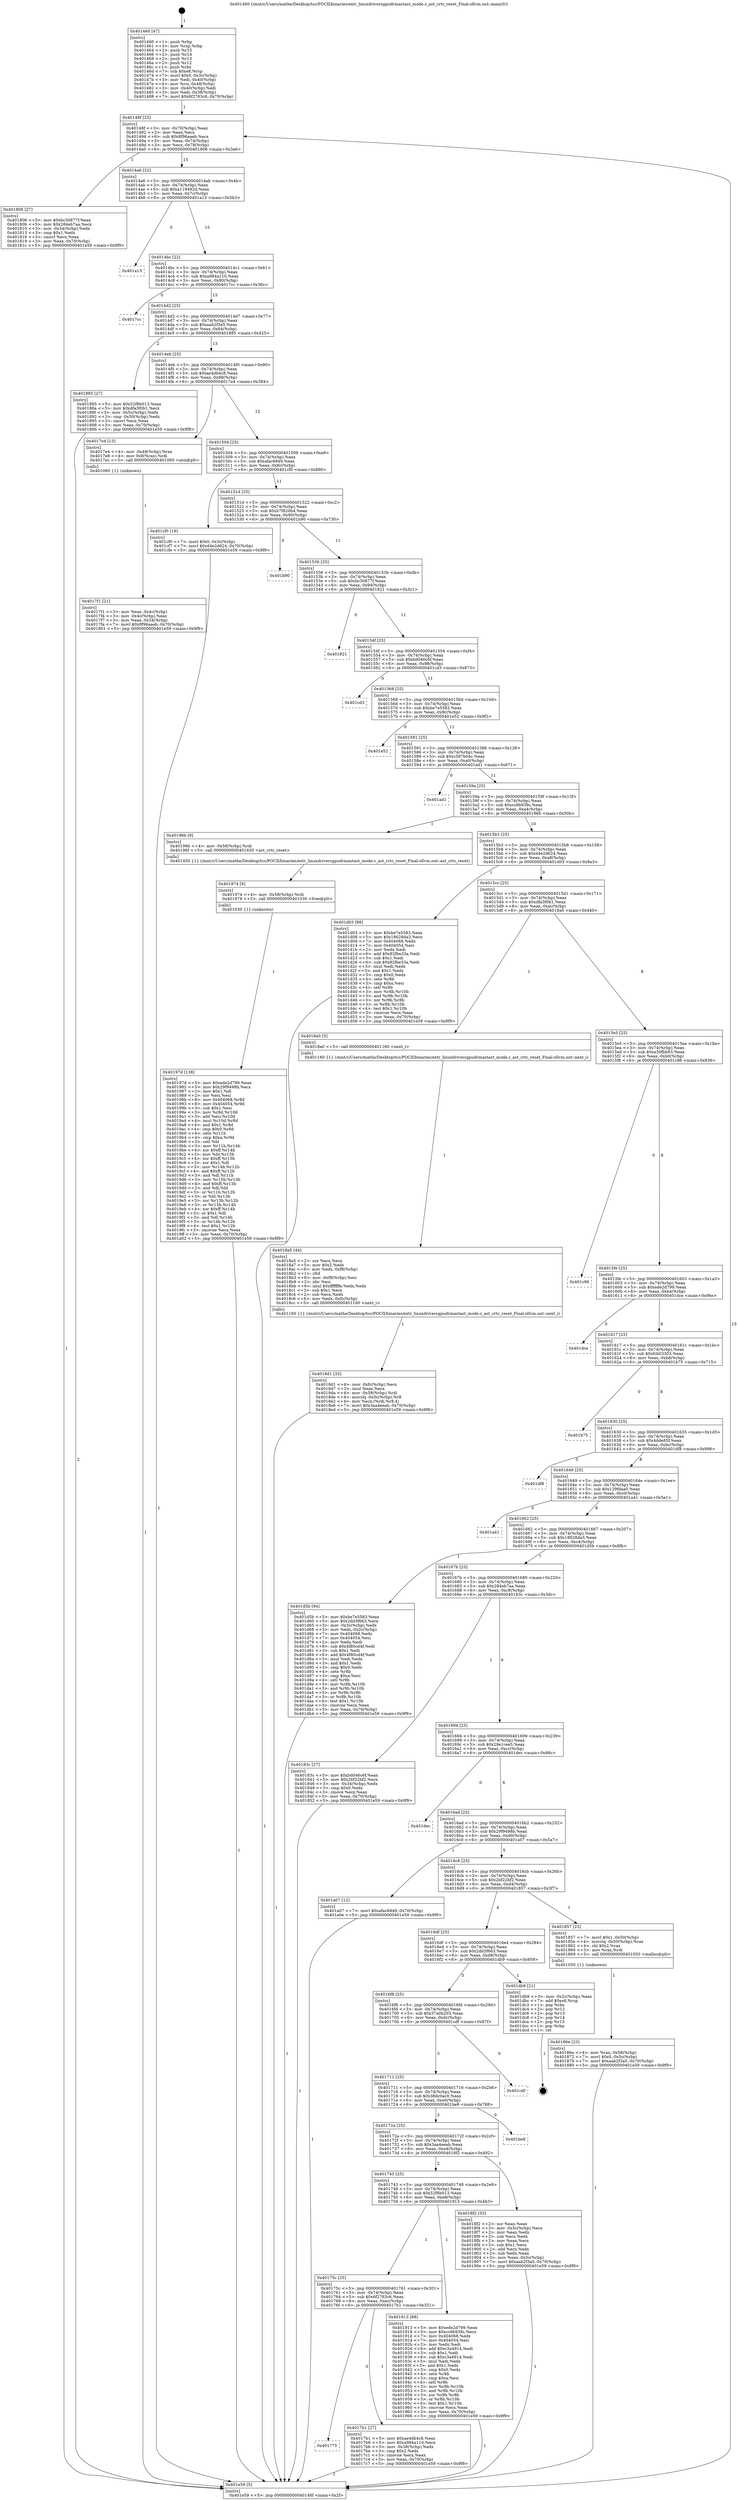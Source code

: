 digraph "0x401460" {
  label = "0x401460 (/mnt/c/Users/mathe/Desktop/tcc/POCII/binaries/extr_linuxdriversgpudrmastast_mode.c_ast_crtc_reset_Final-ollvm.out::main(0))"
  labelloc = "t"
  node[shape=record]

  Entry [label="",width=0.3,height=0.3,shape=circle,fillcolor=black,style=filled]
  "0x40148f" [label="{
     0x40148f [23]\l
     | [instrs]\l
     &nbsp;&nbsp;0x40148f \<+3\>: mov -0x70(%rbp),%eax\l
     &nbsp;&nbsp;0x401492 \<+2\>: mov %eax,%ecx\l
     &nbsp;&nbsp;0x401494 \<+6\>: sub $0x8f96aaeb,%ecx\l
     &nbsp;&nbsp;0x40149a \<+3\>: mov %eax,-0x74(%rbp)\l
     &nbsp;&nbsp;0x40149d \<+3\>: mov %ecx,-0x78(%rbp)\l
     &nbsp;&nbsp;0x4014a0 \<+6\>: je 0000000000401806 \<main+0x3a6\>\l
  }"]
  "0x401806" [label="{
     0x401806 [27]\l
     | [instrs]\l
     &nbsp;&nbsp;0x401806 \<+5\>: mov $0xbc30877f,%eax\l
     &nbsp;&nbsp;0x40180b \<+5\>: mov $0x284eb7aa,%ecx\l
     &nbsp;&nbsp;0x401810 \<+3\>: mov -0x34(%rbp),%edx\l
     &nbsp;&nbsp;0x401813 \<+3\>: cmp $0x1,%edx\l
     &nbsp;&nbsp;0x401816 \<+3\>: cmovl %ecx,%eax\l
     &nbsp;&nbsp;0x401819 \<+3\>: mov %eax,-0x70(%rbp)\l
     &nbsp;&nbsp;0x40181c \<+5\>: jmp 0000000000401e59 \<main+0x9f9\>\l
  }"]
  "0x4014a6" [label="{
     0x4014a6 [22]\l
     | [instrs]\l
     &nbsp;&nbsp;0x4014a6 \<+5\>: jmp 00000000004014ab \<main+0x4b\>\l
     &nbsp;&nbsp;0x4014ab \<+3\>: mov -0x74(%rbp),%eax\l
     &nbsp;&nbsp;0x4014ae \<+5\>: sub $0xa119492d,%eax\l
     &nbsp;&nbsp;0x4014b3 \<+3\>: mov %eax,-0x7c(%rbp)\l
     &nbsp;&nbsp;0x4014b6 \<+6\>: je 0000000000401a13 \<main+0x5b3\>\l
  }"]
  Exit [label="",width=0.3,height=0.3,shape=circle,fillcolor=black,style=filled,peripheries=2]
  "0x401a13" [label="{
     0x401a13\l
  }", style=dashed]
  "0x4014bc" [label="{
     0x4014bc [22]\l
     | [instrs]\l
     &nbsp;&nbsp;0x4014bc \<+5\>: jmp 00000000004014c1 \<main+0x61\>\l
     &nbsp;&nbsp;0x4014c1 \<+3\>: mov -0x74(%rbp),%eax\l
     &nbsp;&nbsp;0x4014c4 \<+5\>: sub $0xa984a110,%eax\l
     &nbsp;&nbsp;0x4014c9 \<+3\>: mov %eax,-0x80(%rbp)\l
     &nbsp;&nbsp;0x4014cc \<+6\>: je 00000000004017cc \<main+0x36c\>\l
  }"]
  "0x40197d" [label="{
     0x40197d [138]\l
     | [instrs]\l
     &nbsp;&nbsp;0x40197d \<+5\>: mov $0xede2d799,%eax\l
     &nbsp;&nbsp;0x401982 \<+5\>: mov $0x29f9498b,%ecx\l
     &nbsp;&nbsp;0x401987 \<+2\>: mov $0x1,%dl\l
     &nbsp;&nbsp;0x401989 \<+2\>: xor %esi,%esi\l
     &nbsp;&nbsp;0x40198b \<+8\>: mov 0x404068,%r8d\l
     &nbsp;&nbsp;0x401993 \<+8\>: mov 0x404054,%r9d\l
     &nbsp;&nbsp;0x40199b \<+3\>: sub $0x1,%esi\l
     &nbsp;&nbsp;0x40199e \<+3\>: mov %r8d,%r10d\l
     &nbsp;&nbsp;0x4019a1 \<+3\>: add %esi,%r10d\l
     &nbsp;&nbsp;0x4019a4 \<+4\>: imul %r10d,%r8d\l
     &nbsp;&nbsp;0x4019a8 \<+4\>: and $0x1,%r8d\l
     &nbsp;&nbsp;0x4019ac \<+4\>: cmp $0x0,%r8d\l
     &nbsp;&nbsp;0x4019b0 \<+4\>: sete %r11b\l
     &nbsp;&nbsp;0x4019b4 \<+4\>: cmp $0xa,%r9d\l
     &nbsp;&nbsp;0x4019b8 \<+3\>: setl %bl\l
     &nbsp;&nbsp;0x4019bb \<+3\>: mov %r11b,%r14b\l
     &nbsp;&nbsp;0x4019be \<+4\>: xor $0xff,%r14b\l
     &nbsp;&nbsp;0x4019c2 \<+3\>: mov %bl,%r15b\l
     &nbsp;&nbsp;0x4019c5 \<+4\>: xor $0xff,%r15b\l
     &nbsp;&nbsp;0x4019c9 \<+3\>: xor $0x1,%dl\l
     &nbsp;&nbsp;0x4019cc \<+3\>: mov %r14b,%r12b\l
     &nbsp;&nbsp;0x4019cf \<+4\>: and $0xff,%r12b\l
     &nbsp;&nbsp;0x4019d3 \<+3\>: and %dl,%r11b\l
     &nbsp;&nbsp;0x4019d6 \<+3\>: mov %r15b,%r13b\l
     &nbsp;&nbsp;0x4019d9 \<+4\>: and $0xff,%r13b\l
     &nbsp;&nbsp;0x4019dd \<+2\>: and %dl,%bl\l
     &nbsp;&nbsp;0x4019df \<+3\>: or %r11b,%r12b\l
     &nbsp;&nbsp;0x4019e2 \<+3\>: or %bl,%r13b\l
     &nbsp;&nbsp;0x4019e5 \<+3\>: xor %r13b,%r12b\l
     &nbsp;&nbsp;0x4019e8 \<+3\>: or %r15b,%r14b\l
     &nbsp;&nbsp;0x4019eb \<+4\>: xor $0xff,%r14b\l
     &nbsp;&nbsp;0x4019ef \<+3\>: or $0x1,%dl\l
     &nbsp;&nbsp;0x4019f2 \<+3\>: and %dl,%r14b\l
     &nbsp;&nbsp;0x4019f5 \<+3\>: or %r14b,%r12b\l
     &nbsp;&nbsp;0x4019f8 \<+4\>: test $0x1,%r12b\l
     &nbsp;&nbsp;0x4019fc \<+3\>: cmovne %ecx,%eax\l
     &nbsp;&nbsp;0x4019ff \<+3\>: mov %eax,-0x70(%rbp)\l
     &nbsp;&nbsp;0x401a02 \<+5\>: jmp 0000000000401e59 \<main+0x9f9\>\l
  }"]
  "0x4017cc" [label="{
     0x4017cc\l
  }", style=dashed]
  "0x4014d2" [label="{
     0x4014d2 [25]\l
     | [instrs]\l
     &nbsp;&nbsp;0x4014d2 \<+5\>: jmp 00000000004014d7 \<main+0x77\>\l
     &nbsp;&nbsp;0x4014d7 \<+3\>: mov -0x74(%rbp),%eax\l
     &nbsp;&nbsp;0x4014da \<+5\>: sub $0xaab2f3a5,%eax\l
     &nbsp;&nbsp;0x4014df \<+6\>: mov %eax,-0x84(%rbp)\l
     &nbsp;&nbsp;0x4014e5 \<+6\>: je 0000000000401885 \<main+0x425\>\l
  }"]
  "0x401974" [label="{
     0x401974 [9]\l
     | [instrs]\l
     &nbsp;&nbsp;0x401974 \<+4\>: mov -0x58(%rbp),%rdi\l
     &nbsp;&nbsp;0x401978 \<+5\>: call 0000000000401030 \<free@plt\>\l
     | [calls]\l
     &nbsp;&nbsp;0x401030 \{1\} (unknown)\l
  }"]
  "0x401885" [label="{
     0x401885 [27]\l
     | [instrs]\l
     &nbsp;&nbsp;0x401885 \<+5\>: mov $0x52f8b013,%eax\l
     &nbsp;&nbsp;0x40188a \<+5\>: mov $0xdfa3f0b1,%ecx\l
     &nbsp;&nbsp;0x40188f \<+3\>: mov -0x5c(%rbp),%edx\l
     &nbsp;&nbsp;0x401892 \<+3\>: cmp -0x50(%rbp),%edx\l
     &nbsp;&nbsp;0x401895 \<+3\>: cmovl %ecx,%eax\l
     &nbsp;&nbsp;0x401898 \<+3\>: mov %eax,-0x70(%rbp)\l
     &nbsp;&nbsp;0x40189b \<+5\>: jmp 0000000000401e59 \<main+0x9f9\>\l
  }"]
  "0x4014eb" [label="{
     0x4014eb [25]\l
     | [instrs]\l
     &nbsp;&nbsp;0x4014eb \<+5\>: jmp 00000000004014f0 \<main+0x90\>\l
     &nbsp;&nbsp;0x4014f0 \<+3\>: mov -0x74(%rbp),%eax\l
     &nbsp;&nbsp;0x4014f3 \<+5\>: sub $0xae4db4c8,%eax\l
     &nbsp;&nbsp;0x4014f8 \<+6\>: mov %eax,-0x88(%rbp)\l
     &nbsp;&nbsp;0x4014fe \<+6\>: je 00000000004017e4 \<main+0x384\>\l
  }"]
  "0x4018d1" [label="{
     0x4018d1 [33]\l
     | [instrs]\l
     &nbsp;&nbsp;0x4018d1 \<+6\>: mov -0xfc(%rbp),%ecx\l
     &nbsp;&nbsp;0x4018d7 \<+3\>: imul %eax,%ecx\l
     &nbsp;&nbsp;0x4018da \<+4\>: mov -0x58(%rbp),%rdi\l
     &nbsp;&nbsp;0x4018de \<+4\>: movslq -0x5c(%rbp),%r8\l
     &nbsp;&nbsp;0x4018e2 \<+4\>: mov %ecx,(%rdi,%r8,4)\l
     &nbsp;&nbsp;0x4018e6 \<+7\>: movl $0x3aa4eeab,-0x70(%rbp)\l
     &nbsp;&nbsp;0x4018ed \<+5\>: jmp 0000000000401e59 \<main+0x9f9\>\l
  }"]
  "0x4017e4" [label="{
     0x4017e4 [13]\l
     | [instrs]\l
     &nbsp;&nbsp;0x4017e4 \<+4\>: mov -0x48(%rbp),%rax\l
     &nbsp;&nbsp;0x4017e8 \<+4\>: mov 0x8(%rax),%rdi\l
     &nbsp;&nbsp;0x4017ec \<+5\>: call 0000000000401060 \<atoi@plt\>\l
     | [calls]\l
     &nbsp;&nbsp;0x401060 \{1\} (unknown)\l
  }"]
  "0x401504" [label="{
     0x401504 [25]\l
     | [instrs]\l
     &nbsp;&nbsp;0x401504 \<+5\>: jmp 0000000000401509 \<main+0xa9\>\l
     &nbsp;&nbsp;0x401509 \<+3\>: mov -0x74(%rbp),%eax\l
     &nbsp;&nbsp;0x40150c \<+5\>: sub $0xafac6849,%eax\l
     &nbsp;&nbsp;0x401511 \<+6\>: mov %eax,-0x8c(%rbp)\l
     &nbsp;&nbsp;0x401517 \<+6\>: je 0000000000401cf0 \<main+0x890\>\l
  }"]
  "0x4018a5" [label="{
     0x4018a5 [44]\l
     | [instrs]\l
     &nbsp;&nbsp;0x4018a5 \<+2\>: xor %ecx,%ecx\l
     &nbsp;&nbsp;0x4018a7 \<+5\>: mov $0x2,%edx\l
     &nbsp;&nbsp;0x4018ac \<+6\>: mov %edx,-0xf8(%rbp)\l
     &nbsp;&nbsp;0x4018b2 \<+1\>: cltd\l
     &nbsp;&nbsp;0x4018b3 \<+6\>: mov -0xf8(%rbp),%esi\l
     &nbsp;&nbsp;0x4018b9 \<+2\>: idiv %esi\l
     &nbsp;&nbsp;0x4018bb \<+6\>: imul $0xfffffffe,%edx,%edx\l
     &nbsp;&nbsp;0x4018c1 \<+3\>: sub $0x1,%ecx\l
     &nbsp;&nbsp;0x4018c4 \<+2\>: sub %ecx,%edx\l
     &nbsp;&nbsp;0x4018c6 \<+6\>: mov %edx,-0xfc(%rbp)\l
     &nbsp;&nbsp;0x4018cc \<+5\>: call 0000000000401160 \<next_i\>\l
     | [calls]\l
     &nbsp;&nbsp;0x401160 \{1\} (/mnt/c/Users/mathe/Desktop/tcc/POCII/binaries/extr_linuxdriversgpudrmastast_mode.c_ast_crtc_reset_Final-ollvm.out::next_i)\l
  }"]
  "0x401cf0" [label="{
     0x401cf0 [19]\l
     | [instrs]\l
     &nbsp;&nbsp;0x401cf0 \<+7\>: movl $0x0,-0x3c(%rbp)\l
     &nbsp;&nbsp;0x401cf7 \<+7\>: movl $0xd4e2d624,-0x70(%rbp)\l
     &nbsp;&nbsp;0x401cfe \<+5\>: jmp 0000000000401e59 \<main+0x9f9\>\l
  }"]
  "0x40151d" [label="{
     0x40151d [25]\l
     | [instrs]\l
     &nbsp;&nbsp;0x40151d \<+5\>: jmp 0000000000401522 \<main+0xc2\>\l
     &nbsp;&nbsp;0x401522 \<+3\>: mov -0x74(%rbp),%eax\l
     &nbsp;&nbsp;0x401525 \<+5\>: sub $0xb7f820b4,%eax\l
     &nbsp;&nbsp;0x40152a \<+6\>: mov %eax,-0x90(%rbp)\l
     &nbsp;&nbsp;0x401530 \<+6\>: je 0000000000401b90 \<main+0x730\>\l
  }"]
  "0x40186e" [label="{
     0x40186e [23]\l
     | [instrs]\l
     &nbsp;&nbsp;0x40186e \<+4\>: mov %rax,-0x58(%rbp)\l
     &nbsp;&nbsp;0x401872 \<+7\>: movl $0x0,-0x5c(%rbp)\l
     &nbsp;&nbsp;0x401879 \<+7\>: movl $0xaab2f3a5,-0x70(%rbp)\l
     &nbsp;&nbsp;0x401880 \<+5\>: jmp 0000000000401e59 \<main+0x9f9\>\l
  }"]
  "0x401b90" [label="{
     0x401b90\l
  }", style=dashed]
  "0x401536" [label="{
     0x401536 [25]\l
     | [instrs]\l
     &nbsp;&nbsp;0x401536 \<+5\>: jmp 000000000040153b \<main+0xdb\>\l
     &nbsp;&nbsp;0x40153b \<+3\>: mov -0x74(%rbp),%eax\l
     &nbsp;&nbsp;0x40153e \<+5\>: sub $0xbc30877f,%eax\l
     &nbsp;&nbsp;0x401543 \<+6\>: mov %eax,-0x94(%rbp)\l
     &nbsp;&nbsp;0x401549 \<+6\>: je 0000000000401821 \<main+0x3c1\>\l
  }"]
  "0x4017f1" [label="{
     0x4017f1 [21]\l
     | [instrs]\l
     &nbsp;&nbsp;0x4017f1 \<+3\>: mov %eax,-0x4c(%rbp)\l
     &nbsp;&nbsp;0x4017f4 \<+3\>: mov -0x4c(%rbp),%eax\l
     &nbsp;&nbsp;0x4017f7 \<+3\>: mov %eax,-0x34(%rbp)\l
     &nbsp;&nbsp;0x4017fa \<+7\>: movl $0x8f96aaeb,-0x70(%rbp)\l
     &nbsp;&nbsp;0x401801 \<+5\>: jmp 0000000000401e59 \<main+0x9f9\>\l
  }"]
  "0x401821" [label="{
     0x401821\l
  }", style=dashed]
  "0x40154f" [label="{
     0x40154f [25]\l
     | [instrs]\l
     &nbsp;&nbsp;0x40154f \<+5\>: jmp 0000000000401554 \<main+0xf4\>\l
     &nbsp;&nbsp;0x401554 \<+3\>: mov -0x74(%rbp),%eax\l
     &nbsp;&nbsp;0x401557 \<+5\>: sub $0xbd046c6f,%eax\l
     &nbsp;&nbsp;0x40155c \<+6\>: mov %eax,-0x98(%rbp)\l
     &nbsp;&nbsp;0x401562 \<+6\>: je 0000000000401cd3 \<main+0x873\>\l
  }"]
  "0x401460" [label="{
     0x401460 [47]\l
     | [instrs]\l
     &nbsp;&nbsp;0x401460 \<+1\>: push %rbp\l
     &nbsp;&nbsp;0x401461 \<+3\>: mov %rsp,%rbp\l
     &nbsp;&nbsp;0x401464 \<+2\>: push %r15\l
     &nbsp;&nbsp;0x401466 \<+2\>: push %r14\l
     &nbsp;&nbsp;0x401468 \<+2\>: push %r13\l
     &nbsp;&nbsp;0x40146a \<+2\>: push %r12\l
     &nbsp;&nbsp;0x40146c \<+1\>: push %rbx\l
     &nbsp;&nbsp;0x40146d \<+7\>: sub $0xe8,%rsp\l
     &nbsp;&nbsp;0x401474 \<+7\>: movl $0x0,-0x3c(%rbp)\l
     &nbsp;&nbsp;0x40147b \<+3\>: mov %edi,-0x40(%rbp)\l
     &nbsp;&nbsp;0x40147e \<+4\>: mov %rsi,-0x48(%rbp)\l
     &nbsp;&nbsp;0x401482 \<+3\>: mov -0x40(%rbp),%edi\l
     &nbsp;&nbsp;0x401485 \<+3\>: mov %edi,-0x38(%rbp)\l
     &nbsp;&nbsp;0x401488 \<+7\>: movl $0x6f2763c6,-0x70(%rbp)\l
  }"]
  "0x401cd3" [label="{
     0x401cd3\l
  }", style=dashed]
  "0x401568" [label="{
     0x401568 [25]\l
     | [instrs]\l
     &nbsp;&nbsp;0x401568 \<+5\>: jmp 000000000040156d \<main+0x10d\>\l
     &nbsp;&nbsp;0x40156d \<+3\>: mov -0x74(%rbp),%eax\l
     &nbsp;&nbsp;0x401570 \<+5\>: sub $0xbe7e5583,%eax\l
     &nbsp;&nbsp;0x401575 \<+6\>: mov %eax,-0x9c(%rbp)\l
     &nbsp;&nbsp;0x40157b \<+6\>: je 0000000000401e52 \<main+0x9f2\>\l
  }"]
  "0x401e59" [label="{
     0x401e59 [5]\l
     | [instrs]\l
     &nbsp;&nbsp;0x401e59 \<+5\>: jmp 000000000040148f \<main+0x2f\>\l
  }"]
  "0x401e52" [label="{
     0x401e52\l
  }", style=dashed]
  "0x401581" [label="{
     0x401581 [25]\l
     | [instrs]\l
     &nbsp;&nbsp;0x401581 \<+5\>: jmp 0000000000401586 \<main+0x126\>\l
     &nbsp;&nbsp;0x401586 \<+3\>: mov -0x74(%rbp),%eax\l
     &nbsp;&nbsp;0x401589 \<+5\>: sub $0xc597b04c,%eax\l
     &nbsp;&nbsp;0x40158e \<+6\>: mov %eax,-0xa0(%rbp)\l
     &nbsp;&nbsp;0x401594 \<+6\>: je 0000000000401ad1 \<main+0x671\>\l
  }"]
  "0x401775" [label="{
     0x401775\l
  }", style=dashed]
  "0x401ad1" [label="{
     0x401ad1\l
  }", style=dashed]
  "0x40159a" [label="{
     0x40159a [25]\l
     | [instrs]\l
     &nbsp;&nbsp;0x40159a \<+5\>: jmp 000000000040159f \<main+0x13f\>\l
     &nbsp;&nbsp;0x40159f \<+3\>: mov -0x74(%rbp),%eax\l
     &nbsp;&nbsp;0x4015a2 \<+5\>: sub $0xcc9b939c,%eax\l
     &nbsp;&nbsp;0x4015a7 \<+6\>: mov %eax,-0xa4(%rbp)\l
     &nbsp;&nbsp;0x4015ad \<+6\>: je 000000000040196b \<main+0x50b\>\l
  }"]
  "0x4017b1" [label="{
     0x4017b1 [27]\l
     | [instrs]\l
     &nbsp;&nbsp;0x4017b1 \<+5\>: mov $0xae4db4c8,%eax\l
     &nbsp;&nbsp;0x4017b6 \<+5\>: mov $0xa984a110,%ecx\l
     &nbsp;&nbsp;0x4017bb \<+3\>: mov -0x38(%rbp),%edx\l
     &nbsp;&nbsp;0x4017be \<+3\>: cmp $0x2,%edx\l
     &nbsp;&nbsp;0x4017c1 \<+3\>: cmovne %ecx,%eax\l
     &nbsp;&nbsp;0x4017c4 \<+3\>: mov %eax,-0x70(%rbp)\l
     &nbsp;&nbsp;0x4017c7 \<+5\>: jmp 0000000000401e59 \<main+0x9f9\>\l
  }"]
  "0x40196b" [label="{
     0x40196b [9]\l
     | [instrs]\l
     &nbsp;&nbsp;0x40196b \<+4\>: mov -0x58(%rbp),%rdi\l
     &nbsp;&nbsp;0x40196f \<+5\>: call 0000000000401450 \<ast_crtc_reset\>\l
     | [calls]\l
     &nbsp;&nbsp;0x401450 \{1\} (/mnt/c/Users/mathe/Desktop/tcc/POCII/binaries/extr_linuxdriversgpudrmastast_mode.c_ast_crtc_reset_Final-ollvm.out::ast_crtc_reset)\l
  }"]
  "0x4015b3" [label="{
     0x4015b3 [25]\l
     | [instrs]\l
     &nbsp;&nbsp;0x4015b3 \<+5\>: jmp 00000000004015b8 \<main+0x158\>\l
     &nbsp;&nbsp;0x4015b8 \<+3\>: mov -0x74(%rbp),%eax\l
     &nbsp;&nbsp;0x4015bb \<+5\>: sub $0xd4e2d624,%eax\l
     &nbsp;&nbsp;0x4015c0 \<+6\>: mov %eax,-0xa8(%rbp)\l
     &nbsp;&nbsp;0x4015c6 \<+6\>: je 0000000000401d03 \<main+0x8a3\>\l
  }"]
  "0x40175c" [label="{
     0x40175c [25]\l
     | [instrs]\l
     &nbsp;&nbsp;0x40175c \<+5\>: jmp 0000000000401761 \<main+0x301\>\l
     &nbsp;&nbsp;0x401761 \<+3\>: mov -0x74(%rbp),%eax\l
     &nbsp;&nbsp;0x401764 \<+5\>: sub $0x6f2763c6,%eax\l
     &nbsp;&nbsp;0x401769 \<+6\>: mov %eax,-0xec(%rbp)\l
     &nbsp;&nbsp;0x40176f \<+6\>: je 00000000004017b1 \<main+0x351\>\l
  }"]
  "0x401d03" [label="{
     0x401d03 [88]\l
     | [instrs]\l
     &nbsp;&nbsp;0x401d03 \<+5\>: mov $0xbe7e5583,%eax\l
     &nbsp;&nbsp;0x401d08 \<+5\>: mov $0x18628da3,%ecx\l
     &nbsp;&nbsp;0x401d0d \<+7\>: mov 0x404068,%edx\l
     &nbsp;&nbsp;0x401d14 \<+7\>: mov 0x404054,%esi\l
     &nbsp;&nbsp;0x401d1b \<+2\>: mov %edx,%edi\l
     &nbsp;&nbsp;0x401d1d \<+6\>: add $0x82fbe33a,%edi\l
     &nbsp;&nbsp;0x401d23 \<+3\>: sub $0x1,%edi\l
     &nbsp;&nbsp;0x401d26 \<+6\>: sub $0x82fbe33a,%edi\l
     &nbsp;&nbsp;0x401d2c \<+3\>: imul %edi,%edx\l
     &nbsp;&nbsp;0x401d2f \<+3\>: and $0x1,%edx\l
     &nbsp;&nbsp;0x401d32 \<+3\>: cmp $0x0,%edx\l
     &nbsp;&nbsp;0x401d35 \<+4\>: sete %r8b\l
     &nbsp;&nbsp;0x401d39 \<+3\>: cmp $0xa,%esi\l
     &nbsp;&nbsp;0x401d3c \<+4\>: setl %r9b\l
     &nbsp;&nbsp;0x401d40 \<+3\>: mov %r8b,%r10b\l
     &nbsp;&nbsp;0x401d43 \<+3\>: and %r9b,%r10b\l
     &nbsp;&nbsp;0x401d46 \<+3\>: xor %r9b,%r8b\l
     &nbsp;&nbsp;0x401d49 \<+3\>: or %r8b,%r10b\l
     &nbsp;&nbsp;0x401d4c \<+4\>: test $0x1,%r10b\l
     &nbsp;&nbsp;0x401d50 \<+3\>: cmovne %ecx,%eax\l
     &nbsp;&nbsp;0x401d53 \<+3\>: mov %eax,-0x70(%rbp)\l
     &nbsp;&nbsp;0x401d56 \<+5\>: jmp 0000000000401e59 \<main+0x9f9\>\l
  }"]
  "0x4015cc" [label="{
     0x4015cc [25]\l
     | [instrs]\l
     &nbsp;&nbsp;0x4015cc \<+5\>: jmp 00000000004015d1 \<main+0x171\>\l
     &nbsp;&nbsp;0x4015d1 \<+3\>: mov -0x74(%rbp),%eax\l
     &nbsp;&nbsp;0x4015d4 \<+5\>: sub $0xdfa3f0b1,%eax\l
     &nbsp;&nbsp;0x4015d9 \<+6\>: mov %eax,-0xac(%rbp)\l
     &nbsp;&nbsp;0x4015df \<+6\>: je 00000000004018a0 \<main+0x440\>\l
  }"]
  "0x401913" [label="{
     0x401913 [88]\l
     | [instrs]\l
     &nbsp;&nbsp;0x401913 \<+5\>: mov $0xede2d799,%eax\l
     &nbsp;&nbsp;0x401918 \<+5\>: mov $0xcc9b939c,%ecx\l
     &nbsp;&nbsp;0x40191d \<+7\>: mov 0x404068,%edx\l
     &nbsp;&nbsp;0x401924 \<+7\>: mov 0x404054,%esi\l
     &nbsp;&nbsp;0x40192b \<+2\>: mov %edx,%edi\l
     &nbsp;&nbsp;0x40192d \<+6\>: add $0xc3a4914,%edi\l
     &nbsp;&nbsp;0x401933 \<+3\>: sub $0x1,%edi\l
     &nbsp;&nbsp;0x401936 \<+6\>: sub $0xc3a4914,%edi\l
     &nbsp;&nbsp;0x40193c \<+3\>: imul %edi,%edx\l
     &nbsp;&nbsp;0x40193f \<+3\>: and $0x1,%edx\l
     &nbsp;&nbsp;0x401942 \<+3\>: cmp $0x0,%edx\l
     &nbsp;&nbsp;0x401945 \<+4\>: sete %r8b\l
     &nbsp;&nbsp;0x401949 \<+3\>: cmp $0xa,%esi\l
     &nbsp;&nbsp;0x40194c \<+4\>: setl %r9b\l
     &nbsp;&nbsp;0x401950 \<+3\>: mov %r8b,%r10b\l
     &nbsp;&nbsp;0x401953 \<+3\>: and %r9b,%r10b\l
     &nbsp;&nbsp;0x401956 \<+3\>: xor %r9b,%r8b\l
     &nbsp;&nbsp;0x401959 \<+3\>: or %r8b,%r10b\l
     &nbsp;&nbsp;0x40195c \<+4\>: test $0x1,%r10b\l
     &nbsp;&nbsp;0x401960 \<+3\>: cmovne %ecx,%eax\l
     &nbsp;&nbsp;0x401963 \<+3\>: mov %eax,-0x70(%rbp)\l
     &nbsp;&nbsp;0x401966 \<+5\>: jmp 0000000000401e59 \<main+0x9f9\>\l
  }"]
  "0x4018a0" [label="{
     0x4018a0 [5]\l
     | [instrs]\l
     &nbsp;&nbsp;0x4018a0 \<+5\>: call 0000000000401160 \<next_i\>\l
     | [calls]\l
     &nbsp;&nbsp;0x401160 \{1\} (/mnt/c/Users/mathe/Desktop/tcc/POCII/binaries/extr_linuxdriversgpudrmastast_mode.c_ast_crtc_reset_Final-ollvm.out::next_i)\l
  }"]
  "0x4015e5" [label="{
     0x4015e5 [25]\l
     | [instrs]\l
     &nbsp;&nbsp;0x4015e5 \<+5\>: jmp 00000000004015ea \<main+0x18a\>\l
     &nbsp;&nbsp;0x4015ea \<+3\>: mov -0x74(%rbp),%eax\l
     &nbsp;&nbsp;0x4015ed \<+5\>: sub $0xe30fbb93,%eax\l
     &nbsp;&nbsp;0x4015f2 \<+6\>: mov %eax,-0xb0(%rbp)\l
     &nbsp;&nbsp;0x4015f8 \<+6\>: je 0000000000401c96 \<main+0x836\>\l
  }"]
  "0x401743" [label="{
     0x401743 [25]\l
     | [instrs]\l
     &nbsp;&nbsp;0x401743 \<+5\>: jmp 0000000000401748 \<main+0x2e8\>\l
     &nbsp;&nbsp;0x401748 \<+3\>: mov -0x74(%rbp),%eax\l
     &nbsp;&nbsp;0x40174b \<+5\>: sub $0x52f8b013,%eax\l
     &nbsp;&nbsp;0x401750 \<+6\>: mov %eax,-0xe8(%rbp)\l
     &nbsp;&nbsp;0x401756 \<+6\>: je 0000000000401913 \<main+0x4b3\>\l
  }"]
  "0x401c96" [label="{
     0x401c96\l
  }", style=dashed]
  "0x4015fe" [label="{
     0x4015fe [25]\l
     | [instrs]\l
     &nbsp;&nbsp;0x4015fe \<+5\>: jmp 0000000000401603 \<main+0x1a3\>\l
     &nbsp;&nbsp;0x401603 \<+3\>: mov -0x74(%rbp),%eax\l
     &nbsp;&nbsp;0x401606 \<+5\>: sub $0xede2d799,%eax\l
     &nbsp;&nbsp;0x40160b \<+6\>: mov %eax,-0xb4(%rbp)\l
     &nbsp;&nbsp;0x401611 \<+6\>: je 0000000000401dce \<main+0x96e\>\l
  }"]
  "0x4018f2" [label="{
     0x4018f2 [33]\l
     | [instrs]\l
     &nbsp;&nbsp;0x4018f2 \<+2\>: xor %eax,%eax\l
     &nbsp;&nbsp;0x4018f4 \<+3\>: mov -0x5c(%rbp),%ecx\l
     &nbsp;&nbsp;0x4018f7 \<+2\>: mov %eax,%edx\l
     &nbsp;&nbsp;0x4018f9 \<+2\>: sub %ecx,%edx\l
     &nbsp;&nbsp;0x4018fb \<+2\>: mov %eax,%ecx\l
     &nbsp;&nbsp;0x4018fd \<+3\>: sub $0x1,%ecx\l
     &nbsp;&nbsp;0x401900 \<+2\>: add %ecx,%edx\l
     &nbsp;&nbsp;0x401902 \<+2\>: sub %edx,%eax\l
     &nbsp;&nbsp;0x401904 \<+3\>: mov %eax,-0x5c(%rbp)\l
     &nbsp;&nbsp;0x401907 \<+7\>: movl $0xaab2f3a5,-0x70(%rbp)\l
     &nbsp;&nbsp;0x40190e \<+5\>: jmp 0000000000401e59 \<main+0x9f9\>\l
  }"]
  "0x401dce" [label="{
     0x401dce\l
  }", style=dashed]
  "0x401617" [label="{
     0x401617 [25]\l
     | [instrs]\l
     &nbsp;&nbsp;0x401617 \<+5\>: jmp 000000000040161c \<main+0x1bc\>\l
     &nbsp;&nbsp;0x40161c \<+3\>: mov -0x74(%rbp),%eax\l
     &nbsp;&nbsp;0x40161f \<+5\>: sub $0xfcb03303,%eax\l
     &nbsp;&nbsp;0x401624 \<+6\>: mov %eax,-0xb8(%rbp)\l
     &nbsp;&nbsp;0x40162a \<+6\>: je 0000000000401b75 \<main+0x715\>\l
  }"]
  "0x40172a" [label="{
     0x40172a [25]\l
     | [instrs]\l
     &nbsp;&nbsp;0x40172a \<+5\>: jmp 000000000040172f \<main+0x2cf\>\l
     &nbsp;&nbsp;0x40172f \<+3\>: mov -0x74(%rbp),%eax\l
     &nbsp;&nbsp;0x401732 \<+5\>: sub $0x3aa4eeab,%eax\l
     &nbsp;&nbsp;0x401737 \<+6\>: mov %eax,-0xe4(%rbp)\l
     &nbsp;&nbsp;0x40173d \<+6\>: je 00000000004018f2 \<main+0x492\>\l
  }"]
  "0x401b75" [label="{
     0x401b75\l
  }", style=dashed]
  "0x401630" [label="{
     0x401630 [25]\l
     | [instrs]\l
     &nbsp;&nbsp;0x401630 \<+5\>: jmp 0000000000401635 \<main+0x1d5\>\l
     &nbsp;&nbsp;0x401635 \<+3\>: mov -0x74(%rbp),%eax\l
     &nbsp;&nbsp;0x401638 \<+5\>: sub $0x4dde85f,%eax\l
     &nbsp;&nbsp;0x40163d \<+6\>: mov %eax,-0xbc(%rbp)\l
     &nbsp;&nbsp;0x401643 \<+6\>: je 0000000000401df8 \<main+0x998\>\l
  }"]
  "0x401be8" [label="{
     0x401be8\l
  }", style=dashed]
  "0x401df8" [label="{
     0x401df8\l
  }", style=dashed]
  "0x401649" [label="{
     0x401649 [25]\l
     | [instrs]\l
     &nbsp;&nbsp;0x401649 \<+5\>: jmp 000000000040164e \<main+0x1ee\>\l
     &nbsp;&nbsp;0x40164e \<+3\>: mov -0x74(%rbp),%eax\l
     &nbsp;&nbsp;0x401651 \<+5\>: sub $0x129fdaa0,%eax\l
     &nbsp;&nbsp;0x401656 \<+6\>: mov %eax,-0xc0(%rbp)\l
     &nbsp;&nbsp;0x40165c \<+6\>: je 0000000000401a41 \<main+0x5e1\>\l
  }"]
  "0x401711" [label="{
     0x401711 [25]\l
     | [instrs]\l
     &nbsp;&nbsp;0x401711 \<+5\>: jmp 0000000000401716 \<main+0x2b6\>\l
     &nbsp;&nbsp;0x401716 \<+3\>: mov -0x74(%rbp),%eax\l
     &nbsp;&nbsp;0x401719 \<+5\>: sub $0x38dc0ac0,%eax\l
     &nbsp;&nbsp;0x40171e \<+6\>: mov %eax,-0xe0(%rbp)\l
     &nbsp;&nbsp;0x401724 \<+6\>: je 0000000000401be8 \<main+0x788\>\l
  }"]
  "0x401a41" [label="{
     0x401a41\l
  }", style=dashed]
  "0x401662" [label="{
     0x401662 [25]\l
     | [instrs]\l
     &nbsp;&nbsp;0x401662 \<+5\>: jmp 0000000000401667 \<main+0x207\>\l
     &nbsp;&nbsp;0x401667 \<+3\>: mov -0x74(%rbp),%eax\l
     &nbsp;&nbsp;0x40166a \<+5\>: sub $0x18628da3,%eax\l
     &nbsp;&nbsp;0x40166f \<+6\>: mov %eax,-0xc4(%rbp)\l
     &nbsp;&nbsp;0x401675 \<+6\>: je 0000000000401d5b \<main+0x8fb\>\l
  }"]
  "0x401cdf" [label="{
     0x401cdf\l
  }", style=dashed]
  "0x401d5b" [label="{
     0x401d5b [94]\l
     | [instrs]\l
     &nbsp;&nbsp;0x401d5b \<+5\>: mov $0xbe7e5583,%eax\l
     &nbsp;&nbsp;0x401d60 \<+5\>: mov $0x2dd3f663,%ecx\l
     &nbsp;&nbsp;0x401d65 \<+3\>: mov -0x3c(%rbp),%edx\l
     &nbsp;&nbsp;0x401d68 \<+3\>: mov %edx,-0x2c(%rbp)\l
     &nbsp;&nbsp;0x401d6b \<+7\>: mov 0x404068,%edx\l
     &nbsp;&nbsp;0x401d72 \<+7\>: mov 0x404054,%esi\l
     &nbsp;&nbsp;0x401d79 \<+2\>: mov %edx,%edi\l
     &nbsp;&nbsp;0x401d7b \<+6\>: sub $0x4f80cd4f,%edi\l
     &nbsp;&nbsp;0x401d81 \<+3\>: sub $0x1,%edi\l
     &nbsp;&nbsp;0x401d84 \<+6\>: add $0x4f80cd4f,%edi\l
     &nbsp;&nbsp;0x401d8a \<+3\>: imul %edi,%edx\l
     &nbsp;&nbsp;0x401d8d \<+3\>: and $0x1,%edx\l
     &nbsp;&nbsp;0x401d90 \<+3\>: cmp $0x0,%edx\l
     &nbsp;&nbsp;0x401d93 \<+4\>: sete %r8b\l
     &nbsp;&nbsp;0x401d97 \<+3\>: cmp $0xa,%esi\l
     &nbsp;&nbsp;0x401d9a \<+4\>: setl %r9b\l
     &nbsp;&nbsp;0x401d9e \<+3\>: mov %r8b,%r10b\l
     &nbsp;&nbsp;0x401da1 \<+3\>: and %r9b,%r10b\l
     &nbsp;&nbsp;0x401da4 \<+3\>: xor %r9b,%r8b\l
     &nbsp;&nbsp;0x401da7 \<+3\>: or %r8b,%r10b\l
     &nbsp;&nbsp;0x401daa \<+4\>: test $0x1,%r10b\l
     &nbsp;&nbsp;0x401dae \<+3\>: cmovne %ecx,%eax\l
     &nbsp;&nbsp;0x401db1 \<+3\>: mov %eax,-0x70(%rbp)\l
     &nbsp;&nbsp;0x401db4 \<+5\>: jmp 0000000000401e59 \<main+0x9f9\>\l
  }"]
  "0x40167b" [label="{
     0x40167b [25]\l
     | [instrs]\l
     &nbsp;&nbsp;0x40167b \<+5\>: jmp 0000000000401680 \<main+0x220\>\l
     &nbsp;&nbsp;0x401680 \<+3\>: mov -0x74(%rbp),%eax\l
     &nbsp;&nbsp;0x401683 \<+5\>: sub $0x284eb7aa,%eax\l
     &nbsp;&nbsp;0x401688 \<+6\>: mov %eax,-0xc8(%rbp)\l
     &nbsp;&nbsp;0x40168e \<+6\>: je 000000000040183c \<main+0x3dc\>\l
  }"]
  "0x4016f8" [label="{
     0x4016f8 [25]\l
     | [instrs]\l
     &nbsp;&nbsp;0x4016f8 \<+5\>: jmp 00000000004016fd \<main+0x29d\>\l
     &nbsp;&nbsp;0x4016fd \<+3\>: mov -0x74(%rbp),%eax\l
     &nbsp;&nbsp;0x401700 \<+5\>: sub $0x37a0b203,%eax\l
     &nbsp;&nbsp;0x401705 \<+6\>: mov %eax,-0xdc(%rbp)\l
     &nbsp;&nbsp;0x40170b \<+6\>: je 0000000000401cdf \<main+0x87f\>\l
  }"]
  "0x40183c" [label="{
     0x40183c [27]\l
     | [instrs]\l
     &nbsp;&nbsp;0x40183c \<+5\>: mov $0xbd046c6f,%eax\l
     &nbsp;&nbsp;0x401841 \<+5\>: mov $0x2bf22bf2,%ecx\l
     &nbsp;&nbsp;0x401846 \<+3\>: mov -0x34(%rbp),%edx\l
     &nbsp;&nbsp;0x401849 \<+3\>: cmp $0x0,%edx\l
     &nbsp;&nbsp;0x40184c \<+3\>: cmove %ecx,%eax\l
     &nbsp;&nbsp;0x40184f \<+3\>: mov %eax,-0x70(%rbp)\l
     &nbsp;&nbsp;0x401852 \<+5\>: jmp 0000000000401e59 \<main+0x9f9\>\l
  }"]
  "0x401694" [label="{
     0x401694 [25]\l
     | [instrs]\l
     &nbsp;&nbsp;0x401694 \<+5\>: jmp 0000000000401699 \<main+0x239\>\l
     &nbsp;&nbsp;0x401699 \<+3\>: mov -0x74(%rbp),%eax\l
     &nbsp;&nbsp;0x40169c \<+5\>: sub $0x29e1cee5,%eax\l
     &nbsp;&nbsp;0x4016a1 \<+6\>: mov %eax,-0xcc(%rbp)\l
     &nbsp;&nbsp;0x4016a7 \<+6\>: je 0000000000401dec \<main+0x98c\>\l
  }"]
  "0x401db9" [label="{
     0x401db9 [21]\l
     | [instrs]\l
     &nbsp;&nbsp;0x401db9 \<+3\>: mov -0x2c(%rbp),%eax\l
     &nbsp;&nbsp;0x401dbc \<+7\>: add $0xe8,%rsp\l
     &nbsp;&nbsp;0x401dc3 \<+1\>: pop %rbx\l
     &nbsp;&nbsp;0x401dc4 \<+2\>: pop %r12\l
     &nbsp;&nbsp;0x401dc6 \<+2\>: pop %r13\l
     &nbsp;&nbsp;0x401dc8 \<+2\>: pop %r14\l
     &nbsp;&nbsp;0x401dca \<+2\>: pop %r15\l
     &nbsp;&nbsp;0x401dcc \<+1\>: pop %rbp\l
     &nbsp;&nbsp;0x401dcd \<+1\>: ret\l
  }"]
  "0x401dec" [label="{
     0x401dec\l
  }", style=dashed]
  "0x4016ad" [label="{
     0x4016ad [25]\l
     | [instrs]\l
     &nbsp;&nbsp;0x4016ad \<+5\>: jmp 00000000004016b2 \<main+0x252\>\l
     &nbsp;&nbsp;0x4016b2 \<+3\>: mov -0x74(%rbp),%eax\l
     &nbsp;&nbsp;0x4016b5 \<+5\>: sub $0x29f9498b,%eax\l
     &nbsp;&nbsp;0x4016ba \<+6\>: mov %eax,-0xd0(%rbp)\l
     &nbsp;&nbsp;0x4016c0 \<+6\>: je 0000000000401a07 \<main+0x5a7\>\l
  }"]
  "0x4016df" [label="{
     0x4016df [25]\l
     | [instrs]\l
     &nbsp;&nbsp;0x4016df \<+5\>: jmp 00000000004016e4 \<main+0x284\>\l
     &nbsp;&nbsp;0x4016e4 \<+3\>: mov -0x74(%rbp),%eax\l
     &nbsp;&nbsp;0x4016e7 \<+5\>: sub $0x2dd3f663,%eax\l
     &nbsp;&nbsp;0x4016ec \<+6\>: mov %eax,-0xd8(%rbp)\l
     &nbsp;&nbsp;0x4016f2 \<+6\>: je 0000000000401db9 \<main+0x959\>\l
  }"]
  "0x401a07" [label="{
     0x401a07 [12]\l
     | [instrs]\l
     &nbsp;&nbsp;0x401a07 \<+7\>: movl $0xafac6849,-0x70(%rbp)\l
     &nbsp;&nbsp;0x401a0e \<+5\>: jmp 0000000000401e59 \<main+0x9f9\>\l
  }"]
  "0x4016c6" [label="{
     0x4016c6 [25]\l
     | [instrs]\l
     &nbsp;&nbsp;0x4016c6 \<+5\>: jmp 00000000004016cb \<main+0x26b\>\l
     &nbsp;&nbsp;0x4016cb \<+3\>: mov -0x74(%rbp),%eax\l
     &nbsp;&nbsp;0x4016ce \<+5\>: sub $0x2bf22bf2,%eax\l
     &nbsp;&nbsp;0x4016d3 \<+6\>: mov %eax,-0xd4(%rbp)\l
     &nbsp;&nbsp;0x4016d9 \<+6\>: je 0000000000401857 \<main+0x3f7\>\l
  }"]
  "0x401857" [label="{
     0x401857 [23]\l
     | [instrs]\l
     &nbsp;&nbsp;0x401857 \<+7\>: movl $0x1,-0x50(%rbp)\l
     &nbsp;&nbsp;0x40185e \<+4\>: movslq -0x50(%rbp),%rax\l
     &nbsp;&nbsp;0x401862 \<+4\>: shl $0x2,%rax\l
     &nbsp;&nbsp;0x401866 \<+3\>: mov %rax,%rdi\l
     &nbsp;&nbsp;0x401869 \<+5\>: call 0000000000401050 \<malloc@plt\>\l
     | [calls]\l
     &nbsp;&nbsp;0x401050 \{1\} (unknown)\l
  }"]
  Entry -> "0x401460" [label=" 1"]
  "0x40148f" -> "0x401806" [label=" 1"]
  "0x40148f" -> "0x4014a6" [label=" 15"]
  "0x401db9" -> Exit [label=" 1"]
  "0x4014a6" -> "0x401a13" [label=" 0"]
  "0x4014a6" -> "0x4014bc" [label=" 15"]
  "0x401d5b" -> "0x401e59" [label=" 1"]
  "0x4014bc" -> "0x4017cc" [label=" 0"]
  "0x4014bc" -> "0x4014d2" [label=" 15"]
  "0x401d03" -> "0x401e59" [label=" 1"]
  "0x4014d2" -> "0x401885" [label=" 2"]
  "0x4014d2" -> "0x4014eb" [label=" 13"]
  "0x401cf0" -> "0x401e59" [label=" 1"]
  "0x4014eb" -> "0x4017e4" [label=" 1"]
  "0x4014eb" -> "0x401504" [label=" 12"]
  "0x401a07" -> "0x401e59" [label=" 1"]
  "0x401504" -> "0x401cf0" [label=" 1"]
  "0x401504" -> "0x40151d" [label=" 11"]
  "0x40197d" -> "0x401e59" [label=" 1"]
  "0x40151d" -> "0x401b90" [label=" 0"]
  "0x40151d" -> "0x401536" [label=" 11"]
  "0x401974" -> "0x40197d" [label=" 1"]
  "0x401536" -> "0x401821" [label=" 0"]
  "0x401536" -> "0x40154f" [label=" 11"]
  "0x40196b" -> "0x401974" [label=" 1"]
  "0x40154f" -> "0x401cd3" [label=" 0"]
  "0x40154f" -> "0x401568" [label=" 11"]
  "0x401913" -> "0x401e59" [label=" 1"]
  "0x401568" -> "0x401e52" [label=" 0"]
  "0x401568" -> "0x401581" [label=" 11"]
  "0x4018f2" -> "0x401e59" [label=" 1"]
  "0x401581" -> "0x401ad1" [label=" 0"]
  "0x401581" -> "0x40159a" [label=" 11"]
  "0x4018d1" -> "0x401e59" [label=" 1"]
  "0x40159a" -> "0x40196b" [label=" 1"]
  "0x40159a" -> "0x4015b3" [label=" 10"]
  "0x4018a5" -> "0x4018d1" [label=" 1"]
  "0x4015b3" -> "0x401d03" [label=" 1"]
  "0x4015b3" -> "0x4015cc" [label=" 9"]
  "0x401885" -> "0x401e59" [label=" 2"]
  "0x4015cc" -> "0x4018a0" [label=" 1"]
  "0x4015cc" -> "0x4015e5" [label=" 8"]
  "0x40186e" -> "0x401e59" [label=" 1"]
  "0x4015e5" -> "0x401c96" [label=" 0"]
  "0x4015e5" -> "0x4015fe" [label=" 8"]
  "0x40183c" -> "0x401e59" [label=" 1"]
  "0x4015fe" -> "0x401dce" [label=" 0"]
  "0x4015fe" -> "0x401617" [label=" 8"]
  "0x401806" -> "0x401e59" [label=" 1"]
  "0x401617" -> "0x401b75" [label=" 0"]
  "0x401617" -> "0x401630" [label=" 8"]
  "0x4017e4" -> "0x4017f1" [label=" 1"]
  "0x401630" -> "0x401df8" [label=" 0"]
  "0x401630" -> "0x401649" [label=" 8"]
  "0x401e59" -> "0x40148f" [label=" 15"]
  "0x401649" -> "0x401a41" [label=" 0"]
  "0x401649" -> "0x401662" [label=" 8"]
  "0x4017b1" -> "0x401e59" [label=" 1"]
  "0x401662" -> "0x401d5b" [label=" 1"]
  "0x401662" -> "0x40167b" [label=" 7"]
  "0x40175c" -> "0x401775" [label=" 0"]
  "0x40167b" -> "0x40183c" [label=" 1"]
  "0x40167b" -> "0x401694" [label=" 6"]
  "0x4018a0" -> "0x4018a5" [label=" 1"]
  "0x401694" -> "0x401dec" [label=" 0"]
  "0x401694" -> "0x4016ad" [label=" 6"]
  "0x401743" -> "0x40175c" [label=" 1"]
  "0x4016ad" -> "0x401a07" [label=" 1"]
  "0x4016ad" -> "0x4016c6" [label=" 5"]
  "0x401857" -> "0x40186e" [label=" 1"]
  "0x4016c6" -> "0x401857" [label=" 1"]
  "0x4016c6" -> "0x4016df" [label=" 4"]
  "0x401743" -> "0x401913" [label=" 1"]
  "0x4016df" -> "0x401db9" [label=" 1"]
  "0x4016df" -> "0x4016f8" [label=" 3"]
  "0x40175c" -> "0x4017b1" [label=" 1"]
  "0x4016f8" -> "0x401cdf" [label=" 0"]
  "0x4016f8" -> "0x401711" [label=" 3"]
  "0x401460" -> "0x40148f" [label=" 1"]
  "0x401711" -> "0x401be8" [label=" 0"]
  "0x401711" -> "0x40172a" [label=" 3"]
  "0x4017f1" -> "0x401e59" [label=" 1"]
  "0x40172a" -> "0x4018f2" [label=" 1"]
  "0x40172a" -> "0x401743" [label=" 2"]
}
